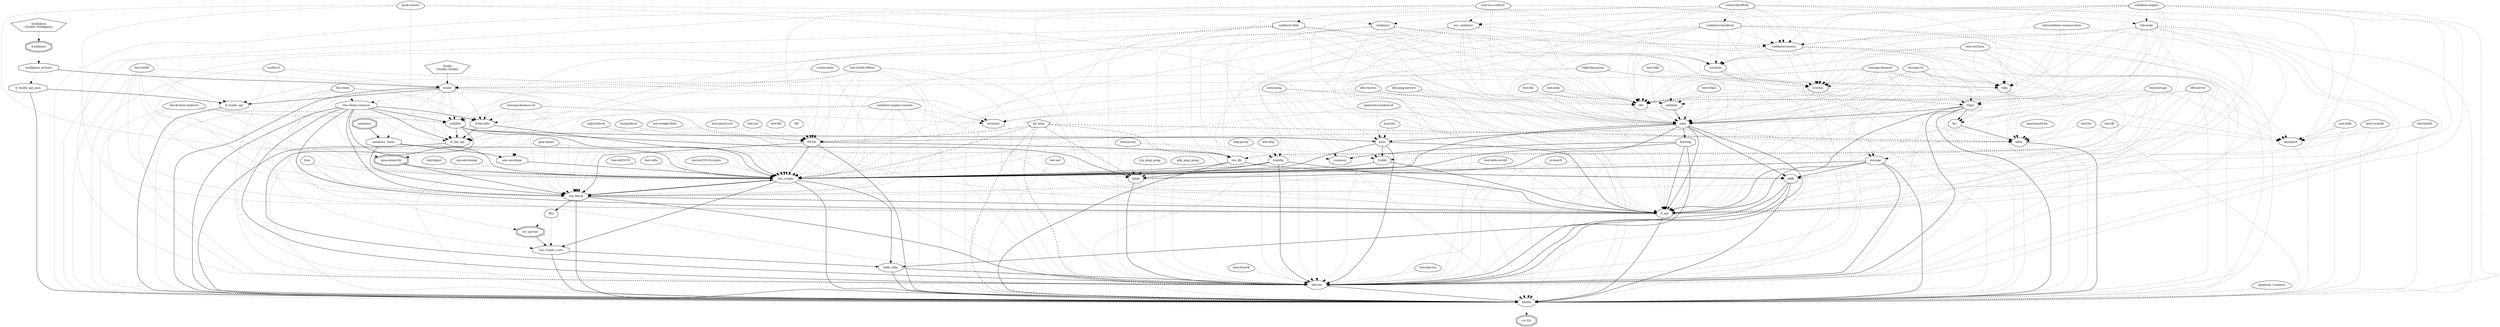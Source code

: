 digraph "crc32c" {
node [
  fontsize = "12"
];
    "node6" [ label = "crc32c", shape = doubleoctagon ];
    "node5" [ label = "tdutils", shape = octagon ];
    "node5" -> "node6" [ style = dotted ] // tdutils -> crc32c
    "node4" [ label = "tdactor", shape = octagon ];
    "node4" -> "node5"  // tdactor -> tdutils
    "node3" [ label = "keys", shape = octagon ];
    "node3" -> "node4"  // keys -> tdactor
    "node2" [ label = "adnllite", shape = octagon ];
    "node2" -> "node3"  // adnllite -> keys
    "node1" [ label = "tonlib", shape = octagon ];
    "node1" -> "node2" [ style = dotted ] // tonlib -> adnllite
    "node0" [ label = "Tonlib\n(Tonlib::Tonlib)", shape = pentagon ];
    "node0" -> "node1" [ style = dashed ] // Tonlib -> tonlib
    "node35" [ label = "tonlibjson_private", shape = octagon ];
    "node35" -> "node1"  // tonlibjson_private -> tonlib
    "node34" [ label = "tonlibjson", shape = doubleoctagon ];
    "node34" -> "node35" [ style = dotted ] // tonlibjson -> tonlibjson_private
    "node33" [ label = "TonlibJson\n(Tonlib::TonlibJson)", shape = pentagon ];
    "node33" -> "node34" [ style = dashed ] // TonlibJson -> tonlibjson
    "node64" [ label = "create-state", shape = egg ];
    "node64" -> "node1" [ style = dotted ] // create-state -> tonlib
    "node90" [ label = "rldp-http-proxy", shape = egg ];
    "node90" -> "node1" [ style = dotted ] // rldp-http-proxy -> tonlib
    "node94" [ label = "storage-daemon", shape = egg ];
    "node94" -> "node1" [ style = dotted ] // storage-daemon -> tonlib
    "node122" [ label = "test-tonlib", shape = egg ];
    "node122" -> "node1" [ style = dotted ] // test-tonlib -> tonlib
    "node123" [ label = "test-tonlib-offline", shape = egg ];
    "node123" -> "node1" [ style = dotted ] // test-tonlib-offline -> tonlib
    "node127" [ label = "tonlib-cli", shape = egg ];
    "node127" -> "node1" [ style = dotted ] // tonlib-cli -> tonlib
    "node30" [ label = "lite-client-common", shape = octagon ];
    "node30" -> "node2"  // lite-client-common -> adnllite
    "node1" [ label = "tonlib", shape = octagon ];
    "node1" -> "node30" [ style = dotted ] // tonlib -> lite-client-common
    "node82" [ label = "lite-client", shape = egg ];
    "node82" -> "node30" [ style = dotted ] // lite-client -> lite-client-common
    "node51" [ label = "blockchain-explorer", shape = egg ];
    "node51" -> "node2" [ style = dotted ] // blockchain-explorer -> adnllite
    "node82" [ label = "lite-client", shape = egg ];
    "node82" -> "node2" [ style = dotted ] // lite-client -> adnllite
    "node95" [ label = "storage-daemon-cli", shape = egg ];
    "node95" -> "node2" [ style = dotted ] // storage-daemon-cli -> adnllite
    "node122" [ label = "test-tonlib", shape = egg ];
    "node122" -> "node2" [ style = dotted ] // test-tonlib -> adnllite
    "node123" [ label = "test-tonlib-offline", shape = egg ];
    "node123" -> "node2" [ style = dotted ] // test-tonlib-offline -> adnllite
    "node132" [ label = "validator-engine-console", shape = egg ];
    "node132" -> "node2" [ style = dotted ] // validator-engine-console -> adnllite
    "node38" [ label = "adnl", shape = octagon ];
    "node38" -> "node3"  // adnl -> keys
    "node41" [ label = "adnl-pong", shape = egg ];
    "node41" -> "node38" [ style = dotted ] // adnl-pong -> adnl
    "node42" [ label = "dht", shape = octagon ];
    "node42" -> "node38" [ style = dotted ] // dht -> adnl
    "node41" [ label = "adnl-pong", shape = egg ];
    "node41" -> "node42" [ style = dotted ] // adnl-pong -> dht
    "node53" [ label = "catchain", shape = octagon ];
    "node53" -> "node42" [ style = dotted ] // catchain -> dht
    "node56" [ label = "create-hardfork", shape = egg ];
    "node56" -> "node53" [ style = dotted ] // create-hardfork -> catchain
    "node57" [ label = "full-node", shape = octagon ];
    "node57" -> "node53" [ style = dotted ] // full-node -> catchain
    "node56" [ label = "create-hardfork", shape = egg ];
    "node56" -> "node57" [ style = dotted ] // create-hardfork -> full-node
    "node131" [ label = "validator-engine", shape = egg ];
    "node131" -> "node57" [ style = dotted ] // validator-engine -> full-node
    "node60" [ label = "validatorsession", shape = octagon ];
    "node60" -> "node53" [ style = dotted ] // validatorsession -> catchain
    "node57" [ label = "full-node", shape = octagon ];
    "node57" -> "node60" [ style = dotted ] // full-node -> validatorsession
    "node62" [ label = "ton_validator", shape = octagon ];
    "node62" -> "node60" [ style = dotted ] // ton_validator -> validatorsession
    "node56" [ label = "create-hardfork", shape = egg ];
    "node56" -> "node62" [ style = dotted ] // create-hardfork -> ton_validator
    "node120" [ label = "test-ton-collator", shape = egg ];
    "node120" -> "node62" [ style = dotted ] // test-ton-collator -> ton_validator
    "node131" [ label = "validator-engine", shape = egg ];
    "node131" -> "node62" [ style = dotted ] // validator-engine -> ton_validator
    "node63" [ label = "validator-hardfork", shape = octagon ];
    "node63" -> "node60" [ style = dotted ] // validator-hardfork -> validatorsession
    "node56" [ label = "create-hardfork", shape = egg ];
    "node56" -> "node63" [ style = dotted ] // create-hardfork -> validator-hardfork
    "node56" [ label = "create-hardfork", shape = egg ];
    "node56" -> "node60" [ style = dotted ] // create-hardfork -> validatorsession
    "node86" [ label = "validator", shape = octagon ];
    "node86" -> "node60" [ style = dotted ] // validator -> validatorsession
    "node85" [ label = "pack-viewer", shape = egg ];
    "node85" -> "node86" [ style = dotted ] // pack-viewer -> validator
    "node131" [ label = "validator-engine", shape = egg ];
    "node131" -> "node86" [ style = dotted ] // validator-engine -> validator
    "node121" [ label = "validator-disk", shape = octagon ];
    "node121" -> "node60" [ style = dotted ] // validator-disk -> validatorsession
    "node120" [ label = "test-ton-collator", shape = egg ];
    "node120" -> "node121" [ style = dotted ] // test-ton-collator -> validator-disk
    "node120" [ label = "test-ton-collator", shape = egg ];
    "node120" -> "node60" [ style = dotted ] // test-ton-collator -> validatorsession
    "node124" [ label = "test-validator-session-state", shape = egg ];
    "node124" -> "node60" [ style = dotted ] // test-validator-session-state -> validatorsession
    "node131" [ label = "validator-engine", shape = egg ];
    "node131" -> "node60" [ style = dotted ] // validator-engine -> validatorsession
    "node62" [ label = "ton_validator", shape = octagon ];
    "node62" -> "node53" [ style = dotted ] // ton_validator -> catchain
    "node63" [ label = "validator-hardfork", shape = octagon ];
    "node63" -> "node53" [ style = dotted ] // validator-hardfork -> catchain
    "node86" [ label = "validator", shape = octagon ];
    "node86" -> "node53" [ style = dotted ] // validator -> catchain
    "node101" [ label = "test-catchain", shape = egg ];
    "node101" -> "node53" [ style = dotted ] // test-catchain -> catchain
    "node120" [ label = "test-ton-collator", shape = egg ];
    "node120" -> "node53" [ style = dotted ] // test-ton-collator -> catchain
    "node121" [ label = "validator-disk", shape = octagon ];
    "node121" -> "node53" [ style = dotted ] // validator-disk -> catchain
    "node131" [ label = "validator-engine", shape = egg ];
    "node131" -> "node53" [ style = dotted ] // validator-engine -> catchain
    "node54" [ label = "overlay", shape = octagon ];
    "node54" -> "node42" [ style = dotted ] // overlay -> dht
    "node53" [ label = "catchain", shape = octagon ];
    "node53" -> "node54" [ style = dotted ] // catchain -> overlay
    "node57" [ label = "full-node", shape = octagon ];
    "node57" -> "node54" [ style = dotted ] // full-node -> overlay
    "node60" [ label = "validatorsession", shape = octagon ];
    "node60" -> "node54" [ style = dotted ] // validatorsession -> overlay
    "node56" [ label = "create-hardfork", shape = egg ];
    "node56" -> "node54" [ style = dotted ] // create-hardfork -> overlay
    "node62" [ label = "ton_validator", shape = octagon ];
    "node62" -> "node54" [ style = dotted ] // ton_validator -> overlay
    "node63" [ label = "validator-hardfork", shape = octagon ];
    "node63" -> "node54" [ style = dotted ] // validator-hardfork -> overlay
    "node86" [ label = "validator", shape = octagon ];
    "node86" -> "node54" [ style = dotted ] // validator -> overlay
    "node93" [ label = "storage-cli", shape = egg ];
    "node93" -> "node54" [ style = dotted ] // storage-cli -> overlay
    "node94" [ label = "storage-daemon", shape = egg ];
    "node94" -> "node54" [ style = dotted ] // storage-daemon -> overlay
    "node101" [ label = "test-catchain", shape = egg ];
    "node101" -> "node54" [ style = dotted ] // test-catchain -> overlay
    "node120" [ label = "test-ton-collator", shape = egg ];
    "node120" -> "node54" [ style = dotted ] // test-ton-collator -> overlay
    "node121" [ label = "validator-disk", shape = octagon ];
    "node121" -> "node54" [ style = dotted ] // validator-disk -> overlay
    "node131" [ label = "validator-engine", shape = egg ];
    "node131" -> "node54" [ style = dotted ] // validator-engine -> overlay
    "node56" [ label = "create-hardfork", shape = egg ];
    "node56" -> "node42" [ style = dotted ] // create-hardfork -> dht
    "node57" [ label = "full-node", shape = octagon ];
    "node57" -> "node42" [ style = dotted ] // full-node -> dht
    "node60" [ label = "validatorsession", shape = octagon ];
    "node60" -> "node42" [ style = dotted ] // validatorsession -> dht
    "node62" [ label = "ton_validator", shape = octagon ];
    "node62" -> "node42" [ style = dotted ] // ton_validator -> dht
    "node63" [ label = "validator-hardfork", shape = octagon ];
    "node63" -> "node42" [ style = dotted ] // validator-hardfork -> dht
    "node66" [ label = "dht-ping-servers", shape = egg ];
    "node66" -> "node42" [ style = dotted ] // dht-ping-servers -> dht
    "node68" [ label = "dht-resolve", shape = egg ];
    "node68" -> "node42" [ style = dotted ] // dht-resolve -> dht
    "node69" [ label = "dht-server", shape = egg ];
    "node69" -> "node42" [ style = dotted ] // dht-server -> dht
    "node86" [ label = "validator", shape = octagon ];
    "node86" -> "node42" [ style = dotted ] // validator -> dht
    "node90" [ label = "rldp-http-proxy", shape = egg ];
    "node90" -> "node42" [ style = dotted ] // rldp-http-proxy -> dht
    "node93" [ label = "storage-cli", shape = egg ];
    "node93" -> "node42" [ style = dotted ] // storage-cli -> dht
    "node94" [ label = "storage-daemon", shape = egg ];
    "node94" -> "node42" [ style = dotted ] // storage-daemon -> dht
    "node99" [ label = "test-adnl", shape = egg ];
    "node99" -> "node42" [ style = dotted ] // test-adnl -> dht
    "node101" [ label = "test-catchain", shape = egg ];
    "node101" -> "node42" [ style = dotted ] // test-catchain -> dht
    "node104" [ label = "test-dht", shape = egg ];
    "node104" -> "node42" [ style = dotted ] // test-dht -> dht
    "node112" [ label = "test-rldp", shape = egg ];
    "node112" -> "node42" [ style = dotted ] // test-rldp -> dht
    "node113" [ label = "test-rldp2", shape = egg ];
    "node113" -> "node42" [ style = dotted ] // test-rldp2 -> dht
    "node120" [ label = "test-ton-collator", shape = egg ];
    "node120" -> "node42" [ style = dotted ] // test-ton-collator -> dht
    "node121" [ label = "validator-disk", shape = octagon ];
    "node121" -> "node42" [ style = dotted ] // validator-disk -> dht
    "node124" [ label = "test-validator-session-state", shape = egg ];
    "node124" -> "node42" [ style = dotted ] // test-validator-session-state -> dht
    "node131" [ label = "validator-engine", shape = egg ];
    "node131" -> "node42" [ style = dotted ] // validator-engine -> dht
    "node44" [ label = "adnltest", shape = octagon ];
    "node44" -> "node38"  // adnltest -> adnl
    "node99" [ label = "test-adnl", shape = egg ];
    "node99" -> "node44" [ style = dotted ] // test-adnl -> adnltest
    "node101" [ label = "test-catchain", shape = egg ];
    "node101" -> "node44" [ style = dotted ] // test-catchain -> adnltest
    "node104" [ label = "test-dht", shape = egg ];
    "node104" -> "node44" [ style = dotted ] // test-dht -> adnltest
    "node112" [ label = "test-rldp", shape = egg ];
    "node112" -> "node44" [ style = dotted ] // test-rldp -> adnltest
    "node113" [ label = "test-rldp2", shape = egg ];
    "node113" -> "node44" [ style = dotted ] // test-rldp2 -> adnltest
    "node53" [ label = "catchain", shape = octagon ];
    "node53" -> "node38" [ style = dotted ] // catchain -> adnl
    "node54" [ label = "overlay", shape = octagon ];
    "node54" -> "node38" [ style = dotted ] // overlay -> adnl
    "node56" [ label = "create-hardfork", shape = egg ];
    "node56" -> "node38" [ style = dotted ] // create-hardfork -> adnl
    "node57" [ label = "full-node", shape = octagon ];
    "node57" -> "node38" [ style = dotted ] // full-node -> adnl
    "node58" [ label = "rldp", shape = octagon ];
    "node58" -> "node38" [ style = dotted ] // rldp -> adnl
    "node57" [ label = "full-node", shape = octagon ];
    "node57" -> "node58" [ style = dotted ] // full-node -> rldp
    "node60" [ label = "validatorsession", shape = octagon ];
    "node60" -> "node58" [ style = dotted ] // validatorsession -> rldp
    "node56" [ label = "create-hardfork", shape = egg ];
    "node56" -> "node58" [ style = dotted ] // create-hardfork -> rldp
    "node63" [ label = "validator-hardfork", shape = octagon ];
    "node63" -> "node58" [ style = dotted ] // validator-hardfork -> rldp
    "node86" [ label = "validator", shape = octagon ];
    "node86" -> "node58" [ style = dotted ] // validator -> rldp
    "node90" [ label = "rldp-http-proxy", shape = egg ];
    "node90" -> "node58" [ style = dotted ] // rldp-http-proxy -> rldp
    "node93" [ label = "storage-cli", shape = egg ];
    "node93" -> "node58" [ style = dotted ] // storage-cli -> rldp
    "node94" [ label = "storage-daemon", shape = egg ];
    "node94" -> "node58" [ style = dotted ] // storage-daemon -> rldp
    "node101" [ label = "test-catchain", shape = egg ];
    "node101" -> "node58" [ style = dotted ] // test-catchain -> rldp
    "node112" [ label = "test-rldp", shape = egg ];
    "node112" -> "node58" [ style = dotted ] // test-rldp -> rldp
    "node121" [ label = "validator-disk", shape = octagon ];
    "node121" -> "node58" [ style = dotted ] // validator-disk -> rldp
    "node124" [ label = "test-validator-session-state", shape = egg ];
    "node124" -> "node58" [ style = dotted ] // test-validator-session-state -> rldp
    "node131" [ label = "validator-engine", shape = egg ];
    "node131" -> "node58" [ style = dotted ] // validator-engine -> rldp
    "node59" [ label = "rldp2", shape = octagon ];
    "node59" -> "node38"  // rldp2 -> adnl
    "node57" [ label = "full-node", shape = octagon ];
    "node57" -> "node59" [ style = dotted ] // full-node -> rldp2
    "node90" [ label = "rldp-http-proxy", shape = egg ];
    "node90" -> "node59" [ style = dotted ] // rldp-http-proxy -> rldp2
    "node93" [ label = "storage-cli", shape = egg ];
    "node93" -> "node59" [ style = dotted ] // storage-cli -> rldp2
    "node94" [ label = "storage-daemon", shape = egg ];
    "node94" -> "node59" [ style = dotted ] // storage-daemon -> rldp2
    "node113" [ label = "test-rldp2", shape = egg ];
    "node113" -> "node59" [ style = dotted ] // test-rldp2 -> rldp2
    "node116" [ label = "test-storage", shape = egg ];
    "node116" -> "node59" [ style = dotted ] // test-storage -> rldp2
    "node131" [ label = "validator-engine", shape = egg ];
    "node131" -> "node59" [ style = dotted ] // validator-engine -> rldp2
    "node60" [ label = "validatorsession", shape = octagon ];
    "node60" -> "node38" [ style = dotted ] // validatorsession -> adnl
    "node62" [ label = "ton_validator", shape = octagon ];
    "node62" -> "node38" [ style = dotted ] // ton_validator -> adnl
    "node63" [ label = "validator-hardfork", shape = octagon ];
    "node63" -> "node38" [ style = dotted ] // validator-hardfork -> adnl
    "node66" [ label = "dht-ping-servers", shape = egg ];
    "node66" -> "node38" [ style = dotted ] // dht-ping-servers -> adnl
    "node68" [ label = "dht-resolve", shape = egg ];
    "node68" -> "node38" [ style = dotted ] // dht-resolve -> adnl
    "node69" [ label = "dht-server", shape = egg ];
    "node69" -> "node38" [ style = dotted ] // dht-server -> adnl
    "node74" [ label = "generate-random-id", shape = egg ];
    "node74" -> "node38" [ style = dotted ] // generate-random-id -> adnl
    "node86" [ label = "validator", shape = octagon ];
    "node86" -> "node38" [ style = dotted ] // validator -> adnl
    "node93" [ label = "storage-cli", shape = egg ];
    "node93" -> "node38" [ style = dotted ] // storage-cli -> adnl
    "node94" [ label = "storage-daemon", shape = egg ];
    "node94" -> "node38" [ style = dotted ] // storage-daemon -> adnl
    "node99" [ label = "test-adnl", shape = egg ];
    "node99" -> "node38" [ style = dotted ] // test-adnl -> adnl
    "node101" [ label = "test-catchain", shape = egg ];
    "node101" -> "node38" [ style = dotted ] // test-catchain -> adnl
    "node104" [ label = "test-dht", shape = egg ];
    "node104" -> "node38" [ style = dotted ] // test-dht -> adnl
    "node112" [ label = "test-rldp", shape = egg ];
    "node112" -> "node38" [ style = dotted ] // test-rldp -> adnl
    "node113" [ label = "test-rldp2", shape = egg ];
    "node113" -> "node38" [ style = dotted ] // test-rldp2 -> adnl
    "node120" [ label = "test-ton-collator", shape = egg ];
    "node120" -> "node38" [ style = dotted ] // test-ton-collator -> adnl
    "node121" [ label = "validator-disk", shape = octagon ];
    "node121" -> "node38" [ style = dotted ] // validator-disk -> adnl
    "node124" [ label = "test-validator-session-state", shape = egg ];
    "node124" -> "node38" [ style = dotted ] // test-validator-session-state -> adnl
    "node131" [ label = "validator-engine", shape = egg ];
    "node131" -> "node38" [ style = dotted ] // validator-engine -> adnl
    "node74" [ label = "generate-random-id", shape = egg ];
    "node74" -> "node3" [ style = dotted ] // generate-random-id -> keys
    "node80" [ label = "json2tlo", shape = egg ];
    "node80" -> "node3" [ style = dotted ] // json2tlo -> keys
    "node85" [ label = "pack-viewer", shape = egg ];
    "node85" -> "node3" [ style = dotted ] // pack-viewer -> keys
    "node14" [ label = "tddb_utils", shape = octagon ];
    "node14" -> "node4"  // tddb_utils -> tdactor
    "node13" [ label = "ton_crypto", shape = octagon ];
    "node13" -> "node14"  // ton_crypto -> tddb_utils
    "node15" [ label = "ton_block", shape = octagon ];
    "node15" -> "node13"  // ton_block -> ton_crypto
    "node13" [ label = "ton_crypto", shape = octagon ];
    "node13" -> "node15"  // ton_crypto -> ton_block
    "node24" [ label = "fift-lib", shape = octagon ];
    "node24" -> "node15"  // fift-lib -> ton_block
    "node23" [ label = "fift", shape = egg ];
    "node23" -> "node24" [ style = dotted ] // fift -> fift-lib
    "node37" [ label = "adjust-block", shape = egg ];
    "node37" -> "node24" [ style = dotted ] // adjust-block -> fift-lib
    "node45" [ label = "all_tests", shape = pentagon ];
    "node45" -> "node24" [ style = dashed ] // all_tests -> fift-lib
    "node56" [ label = "create-hardfork", shape = egg ];
    "node56" -> "node24" [ style = dotted ] // create-hardfork -> fift-lib
    "node64" [ label = "create-state", shape = egg ];
    "node64" -> "node24" [ style = dotted ] // create-state -> fift-lib
    "node70" [ label = "dump-block", shape = egg ];
    "node70" -> "node24" [ style = dotted ] // dump-block -> fift-lib
    "node93" [ label = "storage-cli", shape = egg ];
    "node93" -> "node24" [ style = dotted ] // storage-cli -> fift-lib
    "node94" [ label = "storage-daemon", shape = egg ];
    "node94" -> "node24" [ style = dotted ] // storage-daemon -> fift-lib
    "node108" [ label = "test-fift", shape = egg ];
    "node108" -> "node24" [ style = dotted ] // test-fift -> fift-lib
    "node115" [ label = "test-smartcont", shape = egg ];
    "node115" -> "node24" [ style = dotted ] // test-smartcont -> fift-lib
    "node123" [ label = "test-tonlib-offline", shape = egg ];
    "node123" -> "node24" [ style = dotted ] // test-tonlib-offline -> fift-lib
    "node125" [ label = "test-vm", shape = egg ];
    "node125" -> "node24" [ style = dotted ] // test-vm -> fift-lib
    "node126" [ label = "test-weight-distr", shape = egg ];
    "node126" -> "node24" [ style = dotted ] // test-weight-distr -> fift-lib
    "node131" [ label = "validator-engine", shape = egg ];
    "node131" -> "node24" [ style = dotted ] // validator-engine -> fift-lib
    "node29" [ label = "func", shape = egg ];
    "node29" -> "node15" [ style = dotted ] // func -> ton_block
    "node22" [ label = "smc-envelope", shape = octagon ];
    "node22" -> "node15" [ style = dotted ] // smc-envelope -> ton_block
    "node21" [ label = "emulator_static", shape = octagon ];
    "node21" -> "node22"  // emulator_static -> smc-envelope
    "node1" [ label = "tonlib", shape = octagon ];
    "node1" -> "node21" [ style = dotted ] // tonlib -> emulator_static
    "node72" [ label = "emulator", shape = doubleoctagon ];
    "node72" -> "node21"  // emulator -> emulator_static
    "node1" [ label = "tonlib", shape = octagon ];
    "node1" -> "node22" [ style = dotted ] // tonlib -> smc-envelope
    "node115" [ label = "test-smartcont", shape = egg ];
    "node115" -> "node22" [ style = dotted ] // test-smartcont -> smc-envelope
    "node21" [ label = "emulator_static", shape = octagon ];
    "node21" -> "node15"  // emulator_static -> ton_block
    "node30" [ label = "lite-client-common", shape = octagon ];
    "node30" -> "node15"  // lite-client-common -> ton_block
    "node1" [ label = "tonlib", shape = octagon ];
    "node1" -> "node15" [ style = dotted ] // tonlib -> ton_block
    "node37" [ label = "adjust-block", shape = egg ];
    "node37" -> "node15" [ style = dotted ] // adjust-block -> ton_block
    "node51" [ label = "blockchain-explorer", shape = egg ];
    "node51" -> "node15" [ style = dotted ] // blockchain-explorer -> ton_block
    "node57" [ label = "full-node", shape = octagon ];
    "node57" -> "node15" [ style = dotted ] // full-node -> ton_block
    "node62" [ label = "ton_validator", shape = octagon ];
    "node62" -> "node15" [ style = dotted ] // ton_validator -> ton_block
    "node63" [ label = "validator-hardfork", shape = octagon ];
    "node63" -> "node15" [ style = dotted ] // validator-hardfork -> ton_block
    "node64" [ label = "create-state", shape = egg ];
    "node64" -> "node15" [ style = dotted ] // create-state -> ton_block
    "node70" [ label = "dump-block", shape = egg ];
    "node70" -> "node15" [ style = dotted ] // dump-block -> ton_block
    "node82" [ label = "lite-client", shape = egg ];
    "node82" -> "node15" [ style = dotted ] // lite-client -> ton_block
    "node86" [ label = "validator", shape = octagon ];
    "node86" -> "node15" [ style = dotted ] // validator -> ton_block
    "node88" [ label = "pow-miner-lib", shape = doubleoctagon ];
    "node88" -> "node15"  // pow-miner-lib -> ton_block
    "node87" [ label = "pow-miner", shape = egg ];
    "node87" -> "node88" [ style = dotted ] // pow-miner -> pow-miner-lib
    "node127" [ label = "tonlib-cli", shape = egg ];
    "node127" -> "node88" [ style = dotted ] // tonlib-cli -> pow-miner-lib
    "node87" [ label = "pow-miner", shape = egg ];
    "node87" -> "node15" [ style = dotted ] // pow-miner -> ton_block
    "node95" [ label = "storage-daemon-cli", shape = egg ];
    "node95" -> "node15" [ style = dotted ] // storage-daemon-cli -> ton_block
    "node121" [ label = "validator-disk", shape = octagon ];
    "node121" -> "node15" [ style = dotted ] // validator-disk -> ton_block
    "node122" [ label = "test-tonlib", shape = egg ];
    "node122" -> "node15" [ style = dotted ] // test-tonlib -> ton_block
    "node123" [ label = "test-tonlib-offline", shape = egg ];
    "node123" -> "node15" [ style = dotted ] // test-tonlib-offline -> ton_block
    "node126" [ label = "test-weight-distr", shape = egg ];
    "node126" -> "node15" [ style = dotted ] // test-weight-distr -> ton_block
    "node132" [ label = "validator-engine-console", shape = egg ];
    "node132" -> "node15" [ style = dotted ] // validator-engine-console -> ton_block
    "node9" [ label = "tl-utils", shape = octagon ];
    "node9" -> "node13"  // tl-utils -> ton_crypto
    "node3" [ label = "keys", shape = octagon ];
    "node3" -> "node9"  // keys -> tl-utils
    "node41" [ label = "adnl-pong", shape = egg ];
    "node41" -> "node9" [ style = dotted ] // adnl-pong -> tl-utils
    "node43" [ label = "adnl-proxy", shape = egg ];
    "node43" -> "node9" [ style = dotted ] // adnl-proxy -> tl-utils
    "node116" [ label = "test-storage", shape = egg ];
    "node116" -> "node9" [ style = dotted ] // test-storage -> tl-utils
    "node3" [ label = "keys", shape = octagon ];
    "node3" -> "node13"  // keys -> ton_crypto
    "node2" [ label = "adnllite", shape = octagon ];
    "node2" -> "node13"  // adnllite -> ton_crypto
    "node24" [ label = "fift-lib", shape = octagon ];
    "node24" -> "node13"  // fift-lib -> ton_crypto
    "node25" [ label = "ton_db", shape = octagon ];
    "node25" -> "node13"  // ton_db -> ton_crypto
    "node24" [ label = "fift-lib", shape = octagon ];
    "node24" -> "node25"  // fift-lib -> ton_db
    "node45" [ label = "all_tests", shape = pentagon ];
    "node45" -> "node25" [ style = dashed ] // all_tests -> ton_db
    "node57" [ label = "full-node", shape = octagon ];
    "node57" -> "node25" [ style = dotted ] // full-node -> ton_db
    "node63" [ label = "validator-hardfork", shape = octagon ];
    "node63" -> "node25" [ style = dotted ] // validator-hardfork -> ton_db
    "node86" [ label = "validator", shape = octagon ];
    "node86" -> "node25" [ style = dotted ] // validator -> ton_db
    "node103" [ label = "test-db", shape = egg ];
    "node103" -> "node25" [ style = dotted ] // test-db -> ton_db
    "node115" [ label = "test-smartcont", shape = egg ];
    "node115" -> "node25" [ style = dotted ] // test-smartcont -> ton_db
    "node116" [ label = "test-storage", shape = egg ];
    "node116" -> "node25" [ style = dotted ] // test-storage -> ton_db
    "node121" [ label = "validator-disk", shape = octagon ];
    "node121" -> "node25" [ style = dotted ] // validator-disk -> ton_db
    "node29" [ label = "func", shape = egg ];
    "node29" -> "node13" [ style = dotted ] // func -> ton_crypto
    "node22" [ label = "smc-envelope", shape = octagon ];
    "node22" -> "node13"  // smc-envelope -> ton_crypto
    "node21" [ label = "emulator_static", shape = octagon ];
    "node21" -> "node13"  // emulator_static -> ton_crypto
    "node31" [ label = "tl-lite-utils", shape = octagon ];
    "node31" -> "node13"  // tl-lite-utils -> ton_crypto
    "node30" [ label = "lite-client-common", shape = octagon ];
    "node30" -> "node31"  // lite-client-common -> tl-lite-utils
    "node1" [ label = "tonlib", shape = octagon ];
    "node1" -> "node31" [ style = dotted ] // tonlib -> tl-lite-utils
    "node51" [ label = "blockchain-explorer", shape = egg ];
    "node51" -> "node31" [ style = dotted ] // blockchain-explorer -> tl-lite-utils
    "node62" [ label = "ton_validator", shape = octagon ];
    "node62" -> "node31" [ style = dotted ] // ton_validator -> tl-lite-utils
    "node82" [ label = "lite-client", shape = egg ];
    "node82" -> "node31" [ style = dotted ] // lite-client -> tl-lite-utils
    "node95" [ label = "storage-daemon-cli", shape = egg ];
    "node95" -> "node31" [ style = dotted ] // storage-daemon-cli -> tl-lite-utils
    "node132" [ label = "validator-engine-console", shape = egg ];
    "node132" -> "node31" [ style = dotted ] // validator-engine-console -> tl-lite-utils
    "node30" [ label = "lite-client-common", shape = octagon ];
    "node30" -> "node13"  // lite-client-common -> ton_crypto
    "node1" [ label = "tonlib", shape = octagon ];
    "node1" -> "node13" [ style = dotted ] // tonlib -> ton_crypto
    "node37" [ label = "adjust-block", shape = egg ];
    "node37" -> "node13" [ style = dotted ] // adjust-block -> ton_crypto
    "node40" [ label = "common", shape = octagon ];
    "node40" -> "node13" [ style = dotted ] // common -> ton_crypto
    "node39" [ label = "keyring", shape = octagon ];
    "node39" -> "node40"  // keyring -> common
    "node38" [ label = "adnl", shape = octagon ];
    "node38" -> "node39"  // adnl -> keyring
    "node41" [ label = "adnl-pong", shape = egg ];
    "node41" -> "node40" [ style = dotted ] // adnl-pong -> common
    "node43" [ label = "adnl-proxy", shape = egg ];
    "node43" -> "node40" [ style = dotted ] // adnl-proxy -> common
    "node39" [ label = "keyring", shape = octagon ];
    "node39" -> "node13"  // keyring -> ton_crypto
    "node38" [ label = "adnl", shape = octagon ];
    "node38" -> "node13"  // adnl -> ton_crypto
    "node41" [ label = "adnl-pong", shape = egg ];
    "node41" -> "node13" [ style = dotted ] // adnl-pong -> ton_crypto
    "node43" [ label = "adnl-proxy", shape = egg ];
    "node43" -> "node13" [ style = dotted ] // adnl-proxy -> ton_crypto
    "node45" [ label = "all_tests", shape = pentagon ];
    "node45" -> "node13" [ style = dashed ] // all_tests -> ton_crypto
    "node51" [ label = "blockchain-explorer", shape = egg ];
    "node51" -> "node13" [ style = dotted ] // blockchain-explorer -> ton_crypto
    "node57" [ label = "full-node", shape = octagon ];
    "node57" -> "node13" [ style = dotted ] // full-node -> ton_crypto
    "node62" [ label = "ton_validator", shape = octagon ];
    "node62" -> "node13" [ style = dotted ] // ton_validator -> ton_crypto
    "node63" [ label = "validator-hardfork", shape = octagon ];
    "node63" -> "node13" [ style = dotted ] // validator-hardfork -> ton_crypto
    "node64" [ label = "create-state", shape = egg ];
    "node64" -> "node13" [ style = dotted ] // create-state -> ton_crypto
    "node70" [ label = "dump-block", shape = egg ];
    "node70" -> "node13" [ style = dotted ] // dump-block -> ton_crypto
    "node74" [ label = "generate-random-id", shape = egg ];
    "node74" -> "node13" [ style = dotted ] // generate-random-id -> ton_crypto
    "node78" [ label = "tonhttp", shape = octagon ];
    "node78" -> "node13"  // tonhttp -> ton_crypto
    "node77" [ label = "http-proxy", shape = egg ];
    "node77" -> "node78" [ style = dotted ] // http-proxy -> tonhttp
    "node90" [ label = "rldp-http-proxy", shape = egg ];
    "node90" -> "node78" [ style = dotted ] // rldp-http-proxy -> tonhttp
    "node110" [ label = "test-http", shape = egg ];
    "node110" -> "node78" [ style = dotted ] // test-http -> tonhttp
    "node80" [ label = "json2tlo", shape = egg ];
    "node80" -> "node13" [ style = dotted ] // json2tlo -> ton_crypto
    "node82" [ label = "lite-client", shape = egg ];
    "node82" -> "node13" [ style = dotted ] // lite-client -> ton_crypto
    "node84" [ label = "opcode-timing", shape = egg ];
    "node84" -> "node13" [ style = dotted ] // opcode-timing -> ton_crypto
    "node85" [ label = "pack-viewer", shape = egg ];
    "node85" -> "node13" [ style = dotted ] // pack-viewer -> ton_crypto
    "node86" [ label = "validator", shape = octagon ];
    "node86" -> "node13" [ style = dotted ] // validator -> ton_crypto
    "node88" [ label = "pow-miner-lib", shape = doubleoctagon ];
    "node88" -> "node13"  // pow-miner-lib -> ton_crypto
    "node87" [ label = "pow-miner", shape = egg ];
    "node87" -> "node13" [ style = dotted ] // pow-miner -> ton_crypto
    "node92" [ label = "storage", shape = octagon ];
    "node92" -> "node13"  // storage -> ton_crypto
    "node93" [ label = "storage-cli", shape = egg ];
    "node93" -> "node92" [ style = dotted ] // storage-cli -> storage
    "node94" [ label = "storage-daemon", shape = egg ];
    "node94" -> "node92" [ style = dotted ] // storage-daemon -> storage
    "node116" [ label = "test-storage", shape = egg ];
    "node116" -> "node92" [ style = dotted ] // test-storage -> storage
    "node100" [ label = "test-bigint", shape = egg ];
    "node100" -> "node13" [ style = dotted ] // test-bigint -> ton_crypto
    "node102" [ label = "test-cells", shape = egg ];
    "node102" -> "node13" [ style = dotted ] // test-cells -> ton_crypto
    "node105" [ label = "test-ed25519", shape = egg ];
    "node105" -> "node13" [ style = dotted ] // test-ed25519 -> ton_crypto
    "node106" [ label = "test-ed25519-crypto", shape = egg ];
    "node106" -> "node13" [ style = dotted ] // test-ed25519-crypto -> ton_crypto
    "node109" [ label = "test-hello-world", shape = egg ];
    "node109" -> "node13" [ style = dotted ] // test-hello-world -> ton_crypto
    "node121" [ label = "validator-disk", shape = octagon ];
    "node121" -> "node13" [ style = dotted ] // validator-disk -> ton_crypto
    "node122" [ label = "test-tonlib", shape = egg ];
    "node122" -> "node13" [ style = dotted ] // test-tonlib -> ton_crypto
    "node123" [ label = "test-tonlib-offline", shape = egg ];
    "node123" -> "node13" [ style = dotted ] // test-tonlib-offline -> ton_crypto
    "node125" [ label = "test-vm", shape = egg ];
    "node125" -> "node13" [ style = dotted ] // test-vm -> ton_crypto
    "node126" [ label = "test-weight-distr", shape = egg ];
    "node126" -> "node13" [ style = dotted ] // test-weight-distr -> ton_crypto
    "node132" [ label = "validator-engine-console", shape = egg ];
    "node132" -> "node13" [ style = dotted ] // validator-engine-console -> ton_crypto
    "node18" [ label = "ton_crypto_core", shape = octagon ];
    "node18" -> "node14"  // ton_crypto_core -> tddb_utils
    "node17" [ label = "src_parser", shape = doubleoctagon ];
    "node17" -> "node18"  // src_parser -> ton_crypto_core
    "node16" [ label = "tlbc", shape = egg ];
    "node16" -> "node17" [ style = dotted ] // tlbc -> src_parser
    "node15" [ label = "ton_block", shape = octagon ];
    "node15" -> "node16"  // ton_block -> tlbc
    "node29" [ label = "func", shape = egg ];
    "node29" -> "node17" [ style = dotted ] // func -> src_parser
    "node16" [ label = "tlbc", shape = egg ];
    "node16" -> "node18" [ style = dotted ] // tlbc -> ton_crypto_core
    "node13" [ label = "ton_crypto", shape = octagon ];
    "node13" -> "node18"  // ton_crypto -> ton_crypto_core
    "node1" [ label = "tonlib", shape = octagon ];
    "node1" -> "node18" [ style = dotted ] // tonlib -> ton_crypto_core
    "node26" [ label = "tddb", shape = octagon ];
    "node26" -> "node14"  // tddb -> tddb_utils
    "node25" [ label = "ton_db", shape = octagon ];
    "node25" -> "node26"  // ton_db -> tddb
    "node38" [ label = "adnl", shape = octagon ];
    "node38" -> "node26"  // adnl -> tddb
    "node79" [ label = "io-bench", shape = egg ];
    "node79" -> "node26" [ style = dotted ] // io-bench -> tddb
    "node85" [ label = "pack-viewer", shape = egg ];
    "node85" -> "node26" [ style = dotted ] // pack-viewer -> tddb
    "node92" [ label = "storage", shape = octagon ];
    "node92" -> "node26"  // storage -> tddb
    "node114" [ label = "test-rocksdb", shape = egg ];
    "node114" -> "node26" [ style = dotted ] // test-rocksdb -> tddb
    "node118" [ label = "test-tddb", shape = egg ];
    "node118" -> "node26" [ style = dotted ] // test-tddb -> tddb
    "node15" [ label = "ton_block", shape = octagon ];
    "node15" -> "node4"  // ton_block -> tdactor
    "node2" [ label = "adnllite", shape = octagon ];
    "node2" -> "node4"  // adnllite -> tdactor
    "node19" [ label = "tdnet", shape = octagon ];
    "node19" -> "node4"  // tdnet -> tdactor
    "node2" [ label = "adnllite", shape = octagon ];
    "node2" -> "node19"  // adnllite -> tdnet
    "node38" [ label = "adnl", shape = octagon ];
    "node38" -> "node19"  // adnl -> tdnet
    "node41" [ label = "adnl-pong", shape = egg ];
    "node41" -> "node19" [ style = dotted ] // adnl-pong -> tdnet
    "node43" [ label = "adnl-proxy", shape = egg ];
    "node43" -> "node19" [ style = dotted ] // adnl-proxy -> tdnet
    "node45" [ label = "all_tests", shape = pentagon ];
    "node45" -> "node19" [ style = dashed ] // all_tests -> tdnet
    "node78" [ label = "tonhttp", shape = octagon ];
    "node78" -> "node19"  // tonhttp -> tdnet
    "node98" [ label = "tcp_ping_pong", shape = egg ];
    "node98" -> "node19" [ style = dotted ] // tcp_ping_pong -> tdnet
    "node111" [ label = "test-net", shape = egg ];
    "node111" -> "node19" [ style = dotted ] // test-net -> tdnet
    "node130" [ label = "udp_ping_pong", shape = egg ];
    "node130" -> "node19" [ style = dotted ] // udp_ping_pong -> tdnet
    "node26" [ label = "tddb", shape = octagon ];
    "node26" -> "node4"  // tddb -> tdactor
    "node30" [ label = "lite-client-common", shape = octagon ];
    "node30" -> "node4"  // lite-client-common -> tdactor
    "node1" [ label = "tonlib", shape = octagon ];
    "node1" -> "node4" [ style = dotted ] // tonlib -> tdactor
    "node39" [ label = "keyring", shape = octagon ];
    "node39" -> "node4"  // keyring -> tdactor
    "node38" [ label = "adnl", shape = octagon ];
    "node38" -> "node4"  // adnl -> tdactor
    "node42" [ label = "dht", shape = octagon ];
    "node42" -> "node4" [ style = dotted ] // dht -> tdactor
    "node41" [ label = "adnl-pong", shape = egg ];
    "node41" -> "node4" [ style = dotted ] // adnl-pong -> tdactor
    "node43" [ label = "adnl-proxy", shape = egg ];
    "node43" -> "node4" [ style = dotted ] // adnl-proxy -> tdactor
    "node45" [ label = "all_tests", shape = pentagon ];
    "node45" -> "node4" [ style = dashed ] // all_tests -> tdactor
    "node47" [ label = "benchmark", shape = egg ];
    "node47" -> "node4" [ style = dotted ] // benchmark -> tdactor
    "node51" [ label = "blockchain-explorer", shape = egg ];
    "node51" -> "node4" [ style = dotted ] // blockchain-explorer -> tdactor
    "node54" [ label = "overlay", shape = octagon ];
    "node54" -> "node4" [ style = dotted ] // overlay -> tdactor
    "node53" [ label = "catchain", shape = octagon ];
    "node53" -> "node4" [ style = dotted ] // catchain -> tdactor
    "node58" [ label = "rldp", shape = octagon ];
    "node58" -> "node4" [ style = dotted ] // rldp -> tdactor
    "node59" [ label = "rldp2", shape = octagon ];
    "node59" -> "node4"  // rldp2 -> tdactor
    "node57" [ label = "full-node", shape = octagon ];
    "node57" -> "node4" [ style = dotted ] // full-node -> tdactor
    "node60" [ label = "validatorsession", shape = octagon ];
    "node60" -> "node4" [ style = dotted ] // validatorsession -> tdactor
    "node56" [ label = "create-hardfork", shape = egg ];
    "node56" -> "node4" [ style = dotted ] // create-hardfork -> tdactor
    "node62" [ label = "ton_validator", shape = octagon ];
    "node62" -> "node4" [ style = dotted ] // ton_validator -> tdactor
    "node63" [ label = "validator-hardfork", shape = octagon ];
    "node63" -> "node4" [ style = dotted ] // validator-hardfork -> tdactor
    "node66" [ label = "dht-ping-servers", shape = egg ];
    "node66" -> "node4" [ style = dotted ] // dht-ping-servers -> tdactor
    "node67" [ label = "terminal", shape = octagon ];
    "node67" -> "node4" [ style = dotted ] // terminal -> tdactor
    "node66" [ label = "dht-ping-servers", shape = egg ];
    "node66" -> "node67" [ style = dotted ] // dht-ping-servers -> terminal
    "node68" [ label = "dht-resolve", shape = egg ];
    "node68" -> "node67" [ style = dotted ] // dht-resolve -> terminal
    "node82" [ label = "lite-client", shape = egg ];
    "node82" -> "node67" [ style = dotted ] // lite-client -> terminal
    "node93" [ label = "storage-cli", shape = egg ];
    "node93" -> "node67" [ style = dotted ] // storage-cli -> terminal
    "node95" [ label = "storage-daemon-cli", shape = egg ];
    "node95" -> "node67" [ style = dotted ] // storage-daemon-cli -> terminal
    "node127" [ label = "tonlib-cli", shape = egg ];
    "node127" -> "node67" [ style = dotted ] // tonlib-cli -> terminal
    "node132" [ label = "validator-engine-console", shape = egg ];
    "node132" -> "node67" [ style = dotted ] // validator-engine-console -> terminal
    "node68" [ label = "dht-resolve", shape = egg ];
    "node68" -> "node4" [ style = dotted ] // dht-resolve -> tdactor
    "node69" [ label = "dht-server", shape = egg ];
    "node69" -> "node4" [ style = dotted ] // dht-server -> tdactor
    "node78" [ label = "tonhttp", shape = octagon ];
    "node78" -> "node4"  // tonhttp -> tdactor
    "node79" [ label = "io-bench", shape = egg ];
    "node79" -> "node4" [ style = dotted ] // io-bench -> tdactor
    "node82" [ label = "lite-client", shape = egg ];
    "node82" -> "node4" [ style = dotted ] // lite-client -> tdactor
    "node86" [ label = "validator", shape = octagon ];
    "node86" -> "node4" [ style = dotted ] // validator -> tdactor
    "node92" [ label = "storage", shape = octagon ];
    "node92" -> "node4"  // storage -> tdactor
    "node93" [ label = "storage-cli", shape = egg ];
    "node93" -> "node4" [ style = dotted ] // storage-cli -> tdactor
    "node94" [ label = "storage-daemon", shape = egg ];
    "node94" -> "node4" [ style = dotted ] // storage-daemon -> tdactor
    "node95" [ label = "storage-daemon-cli", shape = egg ];
    "node95" -> "node4" [ style = dotted ] // storage-daemon-cli -> tdactor
    "node98" [ label = "tcp_ping_pong", shape = egg ];
    "node98" -> "node4" [ style = dotted ] // tcp_ping_pong -> tdactor
    "node101" [ label = "test-catchain", shape = egg ];
    "node101" -> "node4" [ style = dotted ] // test-catchain -> tdactor
    "node117" [ label = "test-tdactor", shape = egg ];
    "node117" -> "node4" [ style = dotted ] // test-tdactor -> tdactor
    "node120" [ label = "test-ton-collator", shape = egg ];
    "node120" -> "node4" [ style = dotted ] // test-ton-collator -> tdactor
    "node121" [ label = "validator-disk", shape = octagon ];
    "node121" -> "node4" [ style = dotted ] // validator-disk -> tdactor
    "node122" [ label = "test-tonlib", shape = egg ];
    "node122" -> "node4" [ style = dotted ] // test-tonlib -> tdactor
    "node123" [ label = "test-tonlib-offline", shape = egg ];
    "node123" -> "node4" [ style = dotted ] // test-tonlib-offline -> tdactor
    "node127" [ label = "tonlib-cli", shape = egg ];
    "node127" -> "node4" [ style = dotted ] // tonlib-cli -> tdactor
    "node130" [ label = "udp_ping_pong", shape = egg ];
    "node130" -> "node4" [ style = dotted ] // udp_ping_pong -> tdactor
    "node131" [ label = "validator-engine", shape = egg ];
    "node131" -> "node4" [ style = dotted ] // validator-engine -> tdactor
    "node132" [ label = "validator-engine-console", shape = egg ];
    "node132" -> "node4" [ style = dotted ] // validator-engine-console -> tdactor
    "node10" [ label = "tl_api", shape = octagon ];
    "node10" -> "node5"  // tl_api -> tdutils
    "node9" [ label = "tl-utils", shape = octagon ];
    "node9" -> "node10"  // tl-utils -> tl_api
    "node15" [ label = "ton_block", shape = octagon ];
    "node15" -> "node10"  // ton_block -> tl_api
    "node3" [ label = "keys", shape = octagon ];
    "node3" -> "node10"  // keys -> tl_api
    "node30" [ label = "lite-client-common", shape = octagon ];
    "node30" -> "node10"  // lite-client-common -> tl_api
    "node39" [ label = "keyring", shape = octagon ];
    "node39" -> "node10"  // keyring -> tl_api
    "node38" [ label = "adnl", shape = octagon ];
    "node38" -> "node10"  // adnl -> tl_api
    "node42" [ label = "dht", shape = octagon ];
    "node42" -> "node10" [ style = dotted ] // dht -> tl_api
    "node41" [ label = "adnl-pong", shape = egg ];
    "node41" -> "node10" [ style = dotted ] // adnl-pong -> tl_api
    "node43" [ label = "adnl-proxy", shape = egg ];
    "node43" -> "node10" [ style = dotted ] // adnl-proxy -> tl_api
    "node55" [ label = "fec", shape = octagon ];
    "node55" -> "node10" [ style = dotted ] // fec -> tl_api
    "node54" [ label = "overlay", shape = octagon ];
    "node54" -> "node55" [ style = dotted ] // overlay -> fec
    "node58" [ label = "rldp", shape = octagon ];
    "node58" -> "node55" [ style = dotted ] // rldp -> fec
    "node59" [ label = "rldp2", shape = octagon ];
    "node59" -> "node55"  // rldp2 -> fec
    "node116" [ label = "test-storage", shape = egg ];
    "node116" -> "node55" [ style = dotted ] // test-storage -> fec
    "node54" [ label = "overlay", shape = octagon ];
    "node54" -> "node10" [ style = dotted ] // overlay -> tl_api
    "node53" [ label = "catchain", shape = octagon ];
    "node53" -> "node10" [ style = dotted ] // catchain -> tl_api
    "node58" [ label = "rldp", shape = octagon ];
    "node58" -> "node10" [ style = dotted ] // rldp -> tl_api
    "node59" [ label = "rldp2", shape = octagon ];
    "node59" -> "node10"  // rldp2 -> tl_api
    "node57" [ label = "full-node", shape = octagon ];
    "node57" -> "node10" [ style = dotted ] // full-node -> tl_api
    "node60" [ label = "validatorsession", shape = octagon ];
    "node60" -> "node10" [ style = dotted ] // validatorsession -> tl_api
    "node56" [ label = "create-hardfork", shape = egg ];
    "node56" -> "node10" [ style = dotted ] // create-hardfork -> tl_api
    "node62" [ label = "ton_validator", shape = octagon ];
    "node62" -> "node10" [ style = dotted ] // ton_validator -> tl_api
    "node63" [ label = "validator-hardfork", shape = octagon ];
    "node63" -> "node10" [ style = dotted ] // validator-hardfork -> tl_api
    "node69" [ label = "dht-server", shape = egg ];
    "node69" -> "node10" [ style = dotted ] // dht-server -> tl_api
    "node74" [ label = "generate-random-id", shape = egg ];
    "node74" -> "node10" [ style = dotted ] // generate-random-id -> tl_api
    "node78" [ label = "tonhttp", shape = octagon ];
    "node78" -> "node10"  // tonhttp -> tl_api
    "node80" [ label = "json2tlo", shape = egg ];
    "node80" -> "node10" [ style = dotted ] // json2tlo -> tl_api
    "node82" [ label = "lite-client", shape = egg ];
    "node82" -> "node10" [ style = dotted ] // lite-client -> tl_api
    "node85" [ label = "pack-viewer", shape = egg ];
    "node85" -> "node10" [ style = dotted ] // pack-viewer -> tl_api
    "node86" [ label = "validator", shape = octagon ];
    "node86" -> "node10" [ style = dotted ] // validator -> tl_api
    "node92" [ label = "storage", shape = octagon ];
    "node92" -> "node10"  // storage -> tl_api
    "node93" [ label = "storage-cli", shape = egg ];
    "node93" -> "node10" [ style = dotted ] // storage-cli -> tl_api
    "node94" [ label = "storage-daemon", shape = egg ];
    "node94" -> "node10" [ style = dotted ] // storage-daemon -> tl_api
    "node95" [ label = "storage-daemon-cli", shape = egg ];
    "node95" -> "node10" [ style = dotted ] // storage-daemon-cli -> tl_api
    "node99" [ label = "test-adnl", shape = egg ];
    "node99" -> "node10" [ style = dotted ] // test-adnl -> tl_api
    "node101" [ label = "test-catchain", shape = egg ];
    "node101" -> "node10" [ style = dotted ] // test-catchain -> tl_api
    "node104" [ label = "test-dht", shape = egg ];
    "node104" -> "node10" [ style = dotted ] // test-dht -> tl_api
    "node109" [ label = "test-hello-world", shape = egg ];
    "node109" -> "node10" [ style = dotted ] // test-hello-world -> tl_api
    "node112" [ label = "test-rldp", shape = egg ];
    "node112" -> "node10" [ style = dotted ] // test-rldp -> tl_api
    "node113" [ label = "test-rldp2", shape = egg ];
    "node113" -> "node10" [ style = dotted ] // test-rldp2 -> tl_api
    "node116" [ label = "test-storage", shape = egg ];
    "node116" -> "node10" [ style = dotted ] // test-storage -> tl_api
    "node120" [ label = "test-ton-collator", shape = egg ];
    "node120" -> "node10" [ style = dotted ] // test-ton-collator -> tl_api
    "node121" [ label = "validator-disk", shape = octagon ];
    "node121" -> "node10" [ style = dotted ] // validator-disk -> tl_api
    "node122" [ label = "test-tonlib", shape = egg ];
    "node122" -> "node10" [ style = dotted ] // test-tonlib -> tl_api
    "node123" [ label = "test-tonlib-offline", shape = egg ];
    "node123" -> "node10" [ style = dotted ] // test-tonlib-offline -> tl_api
    "node124" [ label = "test-validator-session-state", shape = egg ];
    "node124" -> "node10" [ style = dotted ] // test-validator-session-state -> tl_api
    "node131" [ label = "validator-engine", shape = egg ];
    "node131" -> "node10" [ style = dotted ] // validator-engine -> tl_api
    "node132" [ label = "validator-engine-console", shape = egg ];
    "node132" -> "node10" [ style = dotted ] // validator-engine-console -> tl_api
    "node11" [ label = "generate_common", shape = egg ];
    "node11" -> "node5" [ style = dotted ] // generate_common -> tdutils
    "node14" [ label = "tddb_utils", shape = octagon ];
    "node14" -> "node5"  // tddb_utils -> tdutils
    "node13" [ label = "ton_crypto", shape = octagon ];
    "node13" -> "node5"  // ton_crypto -> tdutils
    "node15" [ label = "ton_block", shape = octagon ];
    "node15" -> "node5"  // ton_block -> tdutils
    "node18" [ label = "ton_crypto_core", shape = octagon ];
    "node18" -> "node5"  // ton_crypto_core -> tdutils
    "node20" [ label = "tl_lite_api", shape = octagon ];
    "node20" -> "node5"  // tl_lite_api -> tdutils
    "node2" [ label = "adnllite", shape = octagon ];
    "node2" -> "node20"  // adnllite -> tl_lite_api
    "node31" [ label = "tl-lite-utils", shape = octagon ];
    "node31" -> "node20"  // tl-lite-utils -> tl_lite_api
    "node30" [ label = "lite-client-common", shape = octagon ];
    "node30" -> "node20"  // lite-client-common -> tl_lite_api
    "node1" [ label = "tonlib", shape = octagon ];
    "node1" -> "node20" [ style = dotted ] // tonlib -> tl_lite_api
    "node51" [ label = "blockchain-explorer", shape = egg ];
    "node51" -> "node20" [ style = dotted ] // blockchain-explorer -> tl_lite_api
    "node62" [ label = "ton_validator", shape = octagon ];
    "node62" -> "node20" [ style = dotted ] // ton_validator -> tl_lite_api
    "node82" [ label = "lite-client", shape = egg ];
    "node82" -> "node20" [ style = dotted ] // lite-client -> tl_lite_api
    "node95" [ label = "storage-daemon-cli", shape = egg ];
    "node95" -> "node20" [ style = dotted ] // storage-daemon-cli -> tl_lite_api
    "node132" [ label = "validator-engine-console", shape = egg ];
    "node132" -> "node20" [ style = dotted ] // validator-engine-console -> tl_lite_api
    "node24" [ label = "fift-lib", shape = octagon ];
    "node24" -> "node5"  // fift-lib -> tdutils
    "node26" [ label = "tddb", shape = octagon ];
    "node26" -> "node5"  // tddb -> tdutils
    "node25" [ label = "ton_db", shape = octagon ];
    "node25" -> "node5"  // ton_db -> tdutils
    "node22" [ label = "smc-envelope", shape = octagon ];
    "node22" -> "node5" [ style = dotted ] // smc-envelope -> tdutils
    "node30" [ label = "lite-client-common", shape = octagon ];
    "node30" -> "node5"  // lite-client-common -> tdutils
    "node1" [ label = "tonlib", shape = octagon ];
    "node1" -> "node5"  // tonlib -> tdutils
    "node32" [ label = "tl_tonlib_api", shape = octagon ];
    "node32" -> "node5"  // tl_tonlib_api -> tdutils
    "node1" [ label = "tonlib", shape = octagon ];
    "node1" -> "node32"  // tonlib -> tl_tonlib_api
    "node36" [ label = "tl_tonlib_api_json", shape = octagon ];
    "node36" -> "node32"  // tl_tonlib_api_json -> tl_tonlib_api
    "node35" [ label = "tonlibjson_private", shape = octagon ];
    "node35" -> "node36" [ style = dotted ] // tonlibjson_private -> tl_tonlib_api_json
    "node122" [ label = "test-tonlib", shape = egg ];
    "node122" -> "node32" [ style = dotted ] // test-tonlib -> tl_tonlib_api
    "node123" [ label = "test-tonlib-offline", shape = egg ];
    "node123" -> "node32" [ style = dotted ] // test-tonlib-offline -> tl_tonlib_api
    "node36" [ label = "tl_tonlib_api_json", shape = octagon ];
    "node36" -> "node5"  // tl_tonlib_api_json -> tdutils
    "node40" [ label = "common", shape = octagon ];
    "node40" -> "node5" [ style = dotted ] // common -> tdutils
    "node42" [ label = "dht", shape = octagon ];
    "node42" -> "node5" [ style = dotted ] // dht -> tdutils
    "node46" [ label = "tdfec", shape = octagon ];
    "node46" -> "node5"  // tdfec -> tdutils
    "node45" [ label = "all_tests", shape = pentagon ];
    "node45" -> "node46" [ style = dashed ] // all_tests -> tdfec
    "node48" [ label = "benchmark-fec", shape = egg ];
    "node48" -> "node46" [ style = dotted ] // benchmark-fec -> tdfec
    "node55" [ label = "fec", shape = octagon ];
    "node55" -> "node46"  // fec -> tdfec
    "node53" [ label = "catchain", shape = octagon ];
    "node53" -> "node46" [ style = dotted ] // catchain -> tdfec
    "node57" [ label = "full-node", shape = octagon ];
    "node57" -> "node46" [ style = dotted ] // full-node -> tdfec
    "node60" [ label = "validatorsession", shape = octagon ];
    "node60" -> "node46" [ style = dotted ] // validatorsession -> tdfec
    "node62" [ label = "ton_validator", shape = octagon ];
    "node62" -> "node46" [ style = dotted ] // ton_validator -> tdfec
    "node63" [ label = "validator-hardfork", shape = octagon ];
    "node63" -> "node46" [ style = dotted ] // validator-hardfork -> tdfec
    "node86" [ label = "validator", shape = octagon ];
    "node86" -> "node46" [ style = dotted ] // validator -> tdfec
    "node103" [ label = "test-db", shape = egg ];
    "node103" -> "node46" [ style = dotted ] // test-db -> tdfec
    "node107" [ label = "test-fec", shape = egg ];
    "node107" -> "node46" [ style = dotted ] // test-fec -> tdfec
    "node121" [ label = "validator-disk", shape = octagon ];
    "node121" -> "node46" [ style = dotted ] // validator-disk -> tdfec
    "node45" [ label = "all_tests", shape = pentagon ];
    "node45" -> "node5" [ style = dashed ] // all_tests -> tdutils
    "node51" [ label = "blockchain-explorer", shape = egg ];
    "node51" -> "node5" [ style = dotted ] // blockchain-explorer -> tdutils
    "node54" [ label = "overlay", shape = octagon ];
    "node54" -> "node5" [ style = dotted ] // overlay -> tdutils
    "node53" [ label = "catchain", shape = octagon ];
    "node53" -> "node5" [ style = dotted ] // catchain -> tdutils
    "node58" [ label = "rldp", shape = octagon ];
    "node58" -> "node5" [ style = dotted ] // rldp -> tdutils
    "node59" [ label = "rldp2", shape = octagon ];
    "node59" -> "node5"  // rldp2 -> tdutils
    "node57" [ label = "full-node", shape = octagon ];
    "node57" -> "node5" [ style = dotted ] // full-node -> tdutils
    "node60" [ label = "validatorsession", shape = octagon ];
    "node60" -> "node5" [ style = dotted ] // validatorsession -> tdutils
    "node61" [ label = "memprof", shape = octagon ];
    "node61" -> "node5" [ style = dotted ] // memprof -> tdutils
    "node56" [ label = "create-hardfork", shape = egg ];
    "node56" -> "node61" [ style = dotted ] // create-hardfork -> memprof
    "node69" [ label = "dht-server", shape = egg ];
    "node69" -> "node61" [ style = dotted ] // dht-server -> memprof
    "node93" [ label = "storage-cli", shape = egg ];
    "node93" -> "node61" [ style = dotted ] // storage-cli -> memprof
    "node94" [ label = "storage-daemon", shape = egg ];
    "node94" -> "node61" [ style = dotted ] // storage-daemon -> memprof
    "node103" [ label = "test-db", shape = egg ];
    "node103" -> "node61" [ style = dotted ] // test-db -> memprof
    "node114" [ label = "test-rocksdb", shape = egg ];
    "node114" -> "node61" [ style = dotted ] // test-rocksdb -> memprof
    "node116" [ label = "test-storage", shape = egg ];
    "node116" -> "node61" [ style = dotted ] // test-storage -> memprof
    "node118" [ label = "test-tddb", shape = egg ];
    "node118" -> "node61" [ style = dotted ] // test-tddb -> memprof
    "node119" [ label = "test-tdutils", shape = egg ];
    "node119" -> "node61" [ style = dotted ] // test-tdutils -> memprof
    "node131" [ label = "validator-engine", shape = egg ];
    "node131" -> "node61" [ style = dotted ] // validator-engine -> memprof
    "node56" [ label = "create-hardfork", shape = egg ];
    "node56" -> "node5" [ style = dotted ] // create-hardfork -> tdutils
    "node62" [ label = "ton_validator", shape = octagon ];
    "node62" -> "node5" [ style = dotted ] // ton_validator -> tdutils
    "node63" [ label = "validator-hardfork", shape = octagon ];
    "node63" -> "node5" [ style = dotted ] // validator-hardfork -> tdutils
    "node66" [ label = "dht-ping-servers", shape = egg ];
    "node66" -> "node5" [ style = dotted ] // dht-ping-servers -> tdutils
    "node67" [ label = "terminal", shape = octagon ];
    "node67" -> "node5" [ style = dotted ] // terminal -> tdutils
    "node68" [ label = "dht-resolve", shape = egg ];
    "node68" -> "node5" [ style = dotted ] // dht-resolve -> tdutils
    "node69" [ label = "dht-server", shape = egg ];
    "node69" -> "node5" [ style = dotted ] // dht-server -> tdutils
    "node79" [ label = "io-bench", shape = egg ];
    "node79" -> "node5" [ style = dotted ] // io-bench -> tdutils
    "node82" [ label = "lite-client", shape = egg ];
    "node82" -> "node5" [ style = dotted ] // lite-client -> tdutils
    "node86" [ label = "validator", shape = octagon ];
    "node86" -> "node5" [ style = dotted ] // validator -> tdutils
    "node92" [ label = "storage", shape = octagon ];
    "node92" -> "node5"  // storage -> tdutils
    "node93" [ label = "storage-cli", shape = egg ];
    "node93" -> "node5" [ style = dotted ] // storage-cli -> tdutils
    "node94" [ label = "storage-daemon", shape = egg ];
    "node94" -> "node5" [ style = dotted ] // storage-daemon -> tdutils
    "node95" [ label = "storage-daemon-cli", shape = egg ];
    "node95" -> "node5" [ style = dotted ] // storage-daemon-cli -> tdutils
    "node101" [ label = "test-catchain", shape = egg ];
    "node101" -> "node5" [ style = dotted ] // test-catchain -> tdutils
    "node107" [ label = "test-fec", shape = egg ];
    "node107" -> "node5" [ style = dotted ] // test-fec -> tdutils
    "node111" [ label = "test-net", shape = egg ];
    "node111" -> "node5" [ style = dotted ] // test-net -> tdutils
    "node114" [ label = "test-rocksdb", shape = egg ];
    "node114" -> "node5" [ style = dotted ] // test-rocksdb -> tdutils
    "node118" [ label = "test-tddb", shape = egg ];
    "node118" -> "node5" [ style = dotted ] // test-tddb -> tdutils
    "node119" [ label = "test-tdutils", shape = egg ];
    "node119" -> "node5" [ style = dotted ] // test-tdutils -> tdutils
    "node120" [ label = "test-ton-collator", shape = egg ];
    "node120" -> "node5" [ style = dotted ] // test-ton-collator -> tdutils
    "node121" [ label = "validator-disk", shape = octagon ];
    "node121" -> "node5" [ style = dotted ] // validator-disk -> tdutils
    "node122" [ label = "test-tonlib", shape = egg ];
    "node122" -> "node5" [ style = dotted ] // test-tonlib -> tdutils
    "node123" [ label = "test-tonlib-offline", shape = egg ];
    "node123" -> "node5" [ style = dotted ] // test-tonlib-offline -> tdutils
    "node127" [ label = "tonlib-cli", shape = egg ];
    "node127" -> "node5" [ style = dotted ] // tonlib-cli -> tdutils
    "node131" [ label = "validator-engine", shape = egg ];
    "node131" -> "node5" [ style = dotted ] // validator-engine -> tdutils
    "node132" [ label = "validator-engine-console", shape = egg ];
    "node132" -> "node5" [ style = dotted ] // validator-engine-console -> tdutils
}
